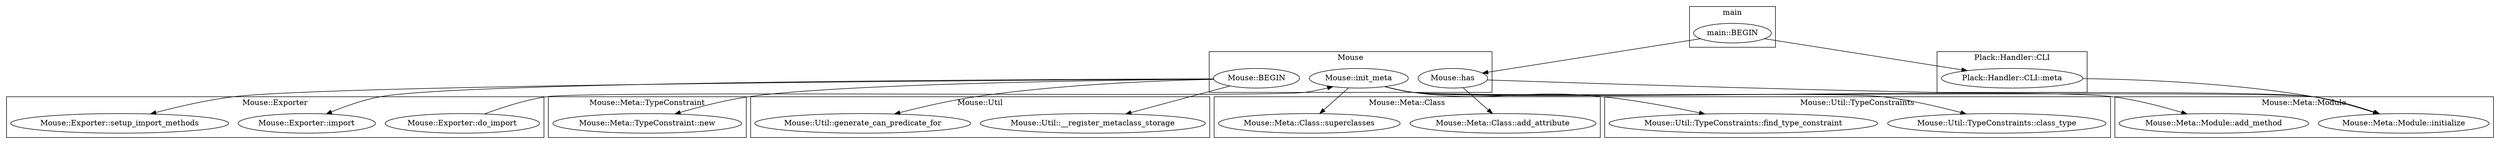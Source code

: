 digraph {
graph [overlap=false]
subgraph cluster_Mouse_Meta_Class {
	label="Mouse::Meta::Class";
	"Mouse::Meta::Class::superclasses";
	"Mouse::Meta::Class::add_attribute";
}
subgraph cluster_Mouse_Util_TypeConstraints {
	label="Mouse::Util::TypeConstraints";
	"Mouse::Util::TypeConstraints::class_type";
	"Mouse::Util::TypeConstraints::find_type_constraint";
}
subgraph cluster_Mouse_Exporter {
	label="Mouse::Exporter";
	"Mouse::Exporter::setup_import_methods";
	"Mouse::Exporter::import";
	"Mouse::Exporter::do_import";
}
subgraph cluster_Mouse_Meta_Module {
	label="Mouse::Meta::Module";
	"Mouse::Meta::Module::initialize";
	"Mouse::Meta::Module::add_method";
}
subgraph cluster_Mouse_Meta_TypeConstraint {
	label="Mouse::Meta::TypeConstraint";
	"Mouse::Meta::TypeConstraint::new";
}
subgraph cluster_main {
	label="main";
	"main::BEGIN";
}
subgraph cluster_Mouse {
	label="Mouse";
	"Mouse::BEGIN";
	"Mouse::has";
	"Mouse::init_meta";
}
subgraph cluster_Mouse_Util {
	label="Mouse::Util";
	"Mouse::Util::__register_metaclass_storage";
	"Mouse::Util::generate_can_predicate_for";
}
subgraph cluster_Plack_Handler_CLI {
	label="Plack::Handler::CLI";
	"Plack::Handler::CLI::meta";
}
"Mouse::has" -> "Mouse::Meta::Class::add_attribute";
"main::BEGIN" -> "Mouse::has";
"main::BEGIN" -> "Plack::Handler::CLI::meta";
"Mouse::init_meta" -> "Mouse::Meta::Module::add_method";
"Mouse::Exporter::do_import" -> "Mouse::init_meta";
"Mouse::BEGIN" -> "Mouse::Util::generate_can_predicate_for";
"Plack::Handler::CLI::meta" -> "Mouse::Meta::Module::initialize";
"Mouse::has" -> "Mouse::Meta::Module::initialize";
"Mouse::init_meta" -> "Mouse::Meta::Module::initialize";
"Mouse::BEGIN" -> "Mouse::Meta::TypeConstraint::new";
"Mouse::BEGIN" -> "Mouse::Exporter::setup_import_methods";
"Mouse::BEGIN" -> "Mouse::Util::__register_metaclass_storage";
"Mouse::init_meta" -> "Mouse::Meta::Class::superclasses";
"Mouse::init_meta" -> "Mouse::Util::TypeConstraints::class_type";
"Mouse::init_meta" -> "Mouse::Util::TypeConstraints::find_type_constraint";
"Mouse::BEGIN" -> "Mouse::Exporter::import";
}
